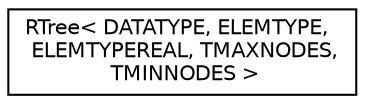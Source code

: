 digraph "Graphical Class Hierarchy"
{
  edge [fontname="Helvetica",fontsize="10",labelfontname="Helvetica",labelfontsize="10"];
  node [fontname="Helvetica",fontsize="10",shape=record];
  rankdir="LR";
  Node0 [label="RTree\< DATATYPE, ELEMTYPE,\l ELEMTYPEREAL, TMAXNODES,\l TMINNODES \>",height=0.2,width=0.4,color="black", fillcolor="white", style="filled",URL="$classRTree.html"];
}
